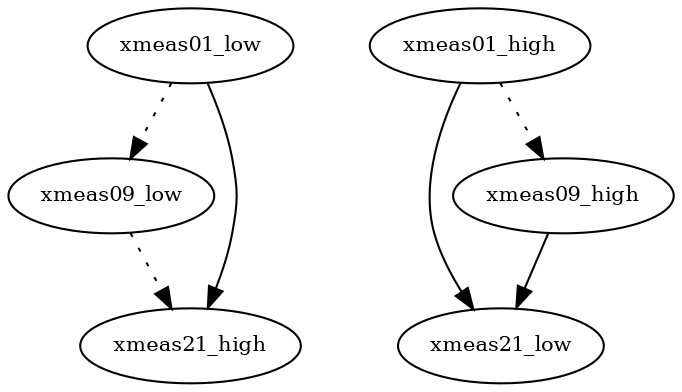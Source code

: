 digraph {
	0 [label=xmeas01_low fontsize=10 shape=oval width=0]
	4 [label=xmeas09_low fontsize=10 shape=oval width=0]
	5 [label=xmeas21_low fontsize=10 shape=oval width=0]
	6 [label=xmeas01_high fontsize=10 shape=oval width=0]
	10 [label=xmeas09_high fontsize=10 shape=oval width=0]
	11 [label=xmeas21_high fontsize=10 shape=oval width=0]
	0 -> 4 [label="" style=dotted weight=5]
	6 -> 5 [label="" style=solid weight=5]
	10 -> 5 [label="" style=solid weight=5]
	6 -> 10 [label="" style=dotted weight=5]
	0 -> 11 [label="" style=solid weight=5]
	4 -> 11 [label="" style=dotted weight=5]
}
